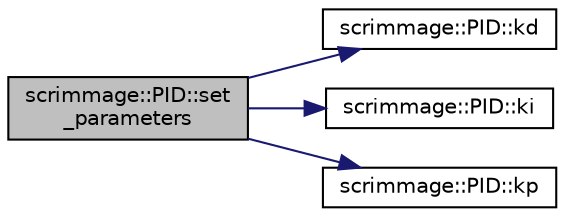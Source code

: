 digraph "scrimmage::PID::set_parameters"
{
 // LATEX_PDF_SIZE
  edge [fontname="Helvetica",fontsize="10",labelfontname="Helvetica",labelfontsize="10"];
  node [fontname="Helvetica",fontsize="10",shape=record];
  rankdir="LR";
  Node1 [label="scrimmage::PID::set\l_parameters",height=0.2,width=0.4,color="black", fillcolor="grey75", style="filled", fontcolor="black",tooltip=" "];
  Node1 -> Node2 [color="midnightblue",fontsize="10",style="solid",fontname="Helvetica"];
  Node2 [label="scrimmage::PID::kd",height=0.2,width=0.4,color="black", fillcolor="white", style="filled",URL="$classscrimmage_1_1PID.html#a6908f189b9b9700c5dc2f0883dbae7cb",tooltip=" "];
  Node1 -> Node3 [color="midnightblue",fontsize="10",style="solid",fontname="Helvetica"];
  Node3 [label="scrimmage::PID::ki",height=0.2,width=0.4,color="black", fillcolor="white", style="filled",URL="$classscrimmage_1_1PID.html#a923861947281b1567af1499a71649783",tooltip=" "];
  Node1 -> Node4 [color="midnightblue",fontsize="10",style="solid",fontname="Helvetica"];
  Node4 [label="scrimmage::PID::kp",height=0.2,width=0.4,color="black", fillcolor="white", style="filled",URL="$classscrimmage_1_1PID.html#a9a82bccd821ede21ffc8d7ce98bab19a",tooltip=" "];
}
